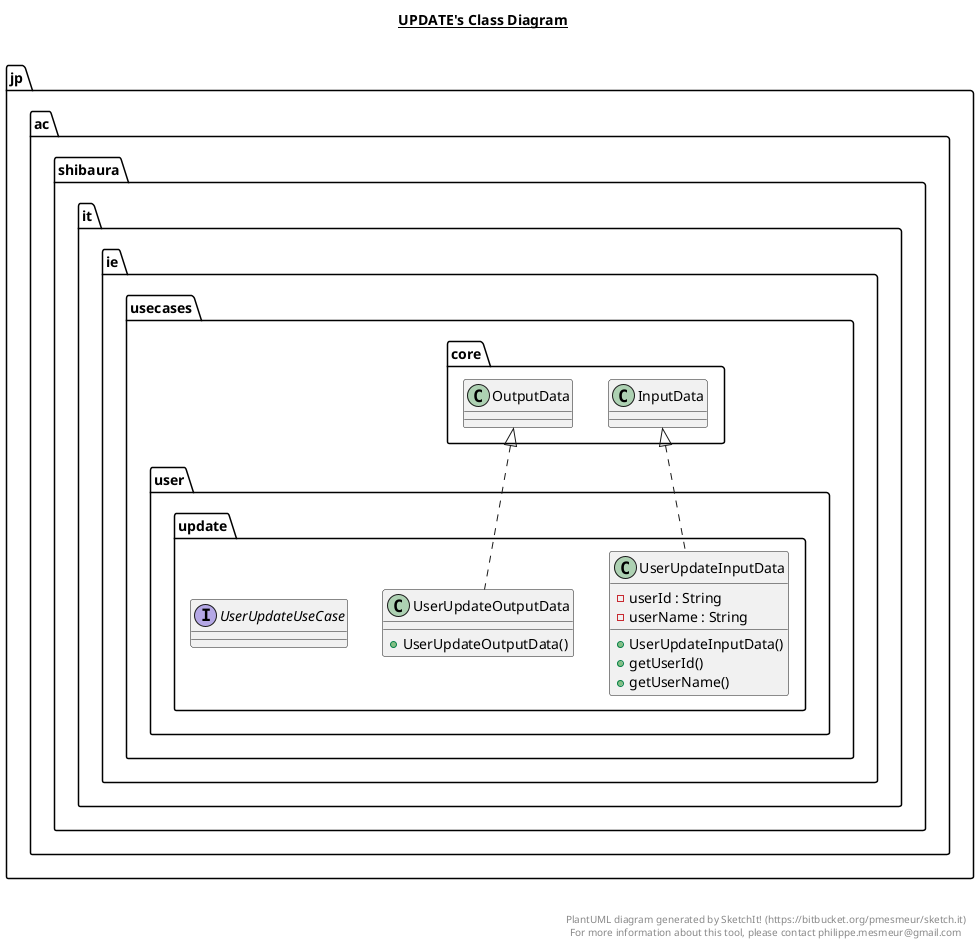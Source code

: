 @startuml

title __UPDATE's Class Diagram__\n

  namespace jp.ac.shibaura.it.ie {
    namespace usecases.user.update {
      class jp.ac.shibaura.it.ie.usecases.user.update.UserUpdateInputData {
          - userId : String
          - userName : String
          + UserUpdateInputData()
          + getUserId()
          + getUserName()
      }
    }
  }
  

  namespace jp.ac.shibaura.it.ie {
    namespace usecases.user.update {
      class jp.ac.shibaura.it.ie.usecases.user.update.UserUpdateOutputData {
          + UserUpdateOutputData()
      }
    }
  }
  

  namespace jp.ac.shibaura.it.ie {
    namespace usecases.user.update {
      interface jp.ac.shibaura.it.ie.usecases.user.update.UserUpdateUseCase {
      }
    }
  }
  

  jp.ac.shibaura.it.ie.usecases.user.update.UserUpdateInputData .up.|> jp.ac.shibaura.it.ie.usecases.core.InputData
  jp.ac.shibaura.it.ie.usecases.user.update.UserUpdateOutputData .up.|> jp.ac.shibaura.it.ie.usecases.core.OutputData


right footer


PlantUML diagram generated by SketchIt! (https://bitbucket.org/pmesmeur/sketch.it)
For more information about this tool, please contact philippe.mesmeur@gmail.com
endfooter

@enduml
